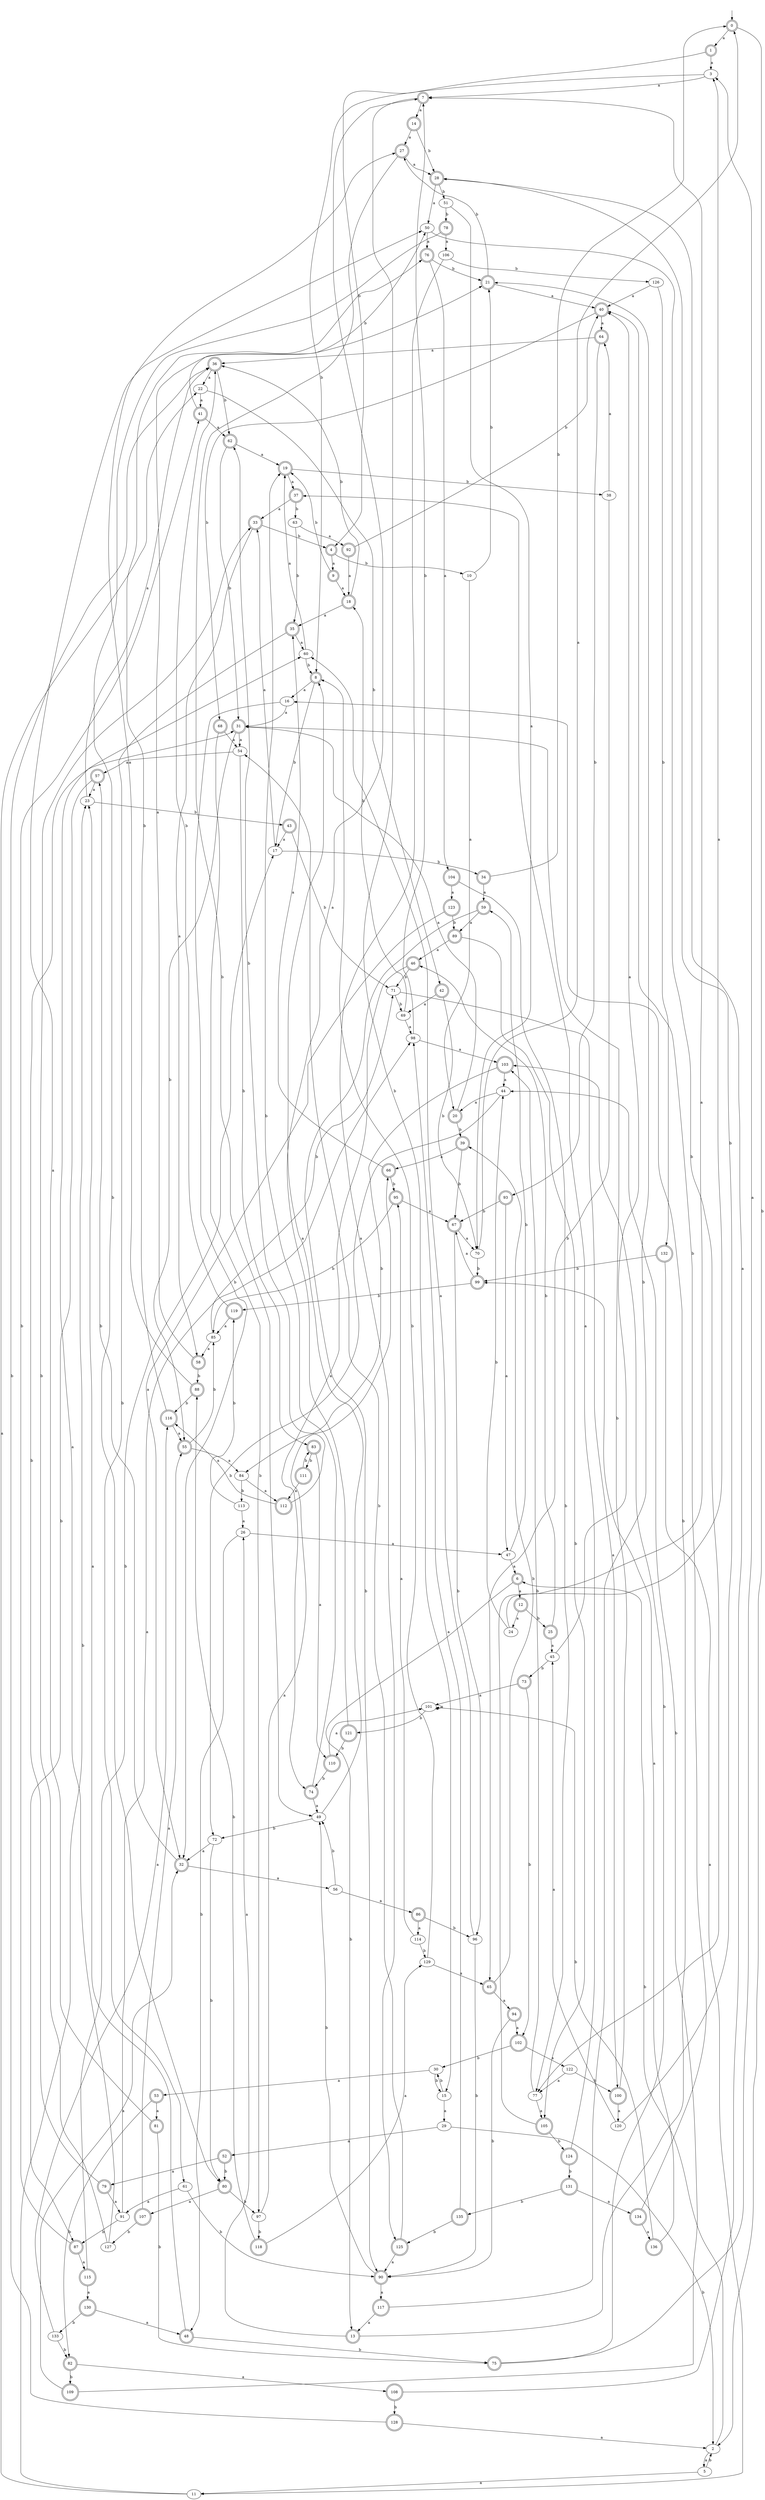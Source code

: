 digraph RandomDFA {
  __start0 [label="", shape=none];
  __start0 -> 0 [label=""];
  0 [shape=circle] [shape=doublecircle]
  0 -> 1 [label="a"]
  0 -> 2 [label="b"]
  1 [shape=doublecircle]
  1 -> 3 [label="a"]
  1 -> 4 [label="b"]
  2
  2 -> 5 [label="a"]
  2 -> 6 [label="b"]
  3
  3 -> 7 [label="a"]
  3 -> 8 [label="b"]
  4 [shape=doublecircle]
  4 -> 9 [label="a"]
  4 -> 10 [label="b"]
  5
  5 -> 11 [label="a"]
  5 -> 2 [label="b"]
  6 [shape=doublecircle]
  6 -> 12 [label="a"]
  6 -> 13 [label="b"]
  7 [shape=doublecircle]
  7 -> 14 [label="a"]
  7 -> 15 [label="b"]
  8 [shape=doublecircle]
  8 -> 16 [label="a"]
  8 -> 17 [label="b"]
  9 [shape=doublecircle]
  9 -> 18 [label="a"]
  9 -> 19 [label="b"]
  10
  10 -> 20 [label="a"]
  10 -> 21 [label="b"]
  11
  11 -> 22 [label="a"]
  11 -> 23 [label="b"]
  12 [shape=doublecircle]
  12 -> 24 [label="a"]
  12 -> 25 [label="b"]
  13 [shape=doublecircle]
  13 -> 26 [label="a"]
  13 -> 16 [label="b"]
  14 [shape=doublecircle]
  14 -> 27 [label="a"]
  14 -> 28 [label="b"]
  15
  15 -> 29 [label="a"]
  15 -> 30 [label="b"]
  16
  16 -> 31 [label="a"]
  16 -> 32 [label="b"]
  17
  17 -> 33 [label="a"]
  17 -> 34 [label="b"]
  18 [shape=doublecircle]
  18 -> 35 [label="a"]
  18 -> 36 [label="b"]
  19 [shape=doublecircle]
  19 -> 37 [label="a"]
  19 -> 38 [label="b"]
  20 [shape=doublecircle]
  20 -> 31 [label="a"]
  20 -> 39 [label="b"]
  21 [shape=doublecircle]
  21 -> 40 [label="a"]
  21 -> 27 [label="b"]
  22
  22 -> 41 [label="a"]
  22 -> 42 [label="b"]
  23
  23 -> 36 [label="a"]
  23 -> 43 [label="b"]
  24
  24 -> 3 [label="a"]
  24 -> 44 [label="b"]
  25 [shape=doublecircle]
  25 -> 45 [label="a"]
  25 -> 46 [label="b"]
  26
  26 -> 47 [label="a"]
  26 -> 48 [label="b"]
  27 [shape=doublecircle]
  27 -> 28 [label="a"]
  27 -> 49 [label="b"]
  28 [shape=doublecircle]
  28 -> 50 [label="a"]
  28 -> 51 [label="b"]
  29
  29 -> 52 [label="a"]
  29 -> 2 [label="b"]
  30
  30 -> 53 [label="a"]
  30 -> 15 [label="b"]
  31 [shape=doublecircle]
  31 -> 54 [label="a"]
  31 -> 55 [label="b"]
  32 [shape=doublecircle]
  32 -> 56 [label="a"]
  32 -> 57 [label="b"]
  33 [shape=doublecircle]
  33 -> 58 [label="a"]
  33 -> 4 [label="b"]
  34 [shape=doublecircle]
  34 -> 59 [label="a"]
  34 -> 0 [label="b"]
  35 [shape=doublecircle]
  35 -> 60 [label="a"]
  35 -> 61 [label="b"]
  36 [shape=doublecircle]
  36 -> 22 [label="a"]
  36 -> 62 [label="b"]
  37 [shape=doublecircle]
  37 -> 33 [label="a"]
  37 -> 63 [label="b"]
  38
  38 -> 64 [label="a"]
  38 -> 65 [label="b"]
  39 [shape=doublecircle]
  39 -> 66 [label="a"]
  39 -> 67 [label="b"]
  40 [shape=doublecircle]
  40 -> 64 [label="a"]
  40 -> 68 [label="b"]
  41 [shape=doublecircle]
  41 -> 62 [label="a"]
  41 -> 50 [label="b"]
  42 [shape=doublecircle]
  42 -> 69 [label="a"]
  42 -> 70 [label="b"]
  43 [shape=doublecircle]
  43 -> 17 [label="a"]
  43 -> 71 [label="b"]
  44
  44 -> 20 [label="a"]
  44 -> 72 [label="b"]
  45
  45 -> 40 [label="a"]
  45 -> 73 [label="b"]
  46 [shape=doublecircle]
  46 -> 74 [label="a"]
  46 -> 71 [label="b"]
  47
  47 -> 6 [label="a"]
  47 -> 59 [label="b"]
  48 [shape=doublecircle]
  48 -> 23 [label="a"]
  48 -> 75 [label="b"]
  49
  49 -> 8 [label="a"]
  49 -> 72 [label="b"]
  50
  50 -> 76 [label="a"]
  50 -> 77 [label="b"]
  51
  51 -> 70 [label="a"]
  51 -> 78 [label="b"]
  52 [shape=doublecircle]
  52 -> 79 [label="a"]
  52 -> 80 [label="b"]
  53 [shape=doublecircle]
  53 -> 81 [label="a"]
  53 -> 82 [label="b"]
  54
  54 -> 57 [label="a"]
  54 -> 83 [label="b"]
  55 [shape=doublecircle]
  55 -> 84 [label="a"]
  55 -> 85 [label="b"]
  56
  56 -> 86 [label="a"]
  56 -> 49 [label="b"]
  57 [shape=doublecircle]
  57 -> 23 [label="a"]
  57 -> 87 [label="b"]
  58 [shape=doublecircle]
  58 -> 21 [label="a"]
  58 -> 88 [label="b"]
  59 [shape=doublecircle]
  59 -> 89 [label="a"]
  59 -> 90 [label="b"]
  60
  60 -> 19 [label="a"]
  60 -> 8 [label="b"]
  61
  61 -> 91 [label="a"]
  61 -> 90 [label="b"]
  62 [shape=doublecircle]
  62 -> 19 [label="a"]
  62 -> 31 [label="b"]
  63
  63 -> 92 [label="a"]
  63 -> 35 [label="b"]
  64 [shape=doublecircle]
  64 -> 36 [label="a"]
  64 -> 93 [label="b"]
  65 [shape=doublecircle]
  65 -> 94 [label="a"]
  65 -> 39 [label="b"]
  66 [shape=doublecircle]
  66 -> 35 [label="a"]
  66 -> 95 [label="b"]
  67 [shape=doublecircle]
  67 -> 70 [label="a"]
  67 -> 96 [label="b"]
  68 [shape=doublecircle]
  68 -> 54 [label="a"]
  68 -> 97 [label="b"]
  69
  69 -> 98 [label="a"]
  69 -> 18 [label="b"]
  70
  70 -> 0 [label="a"]
  70 -> 99 [label="b"]
  71
  71 -> 100 [label="a"]
  71 -> 69 [label="b"]
  72
  72 -> 32 [label="a"]
  72 -> 80 [label="b"]
  73 [shape=doublecircle]
  73 -> 101 [label="a"]
  73 -> 102 [label="b"]
  74 [shape=doublecircle]
  74 -> 49 [label="a"]
  74 -> 19 [label="b"]
  75 [shape=doublecircle]
  75 -> 3 [label="a"]
  75 -> 103 [label="b"]
  76 [shape=doublecircle]
  76 -> 104 [label="a"]
  76 -> 21 [label="b"]
  77
  77 -> 105 [label="a"]
  77 -> 103 [label="b"]
  78 [shape=doublecircle]
  78 -> 106 [label="a"]
  78 -> 80 [label="b"]
  79 [shape=doublecircle]
  79 -> 91 [label="a"]
  79 -> 31 [label="b"]
  80 [shape=doublecircle]
  80 -> 107 [label="a"]
  80 -> 97 [label="b"]
  81 [shape=doublecircle]
  81 -> 50 [label="a"]
  81 -> 75 [label="b"]
  82 [shape=doublecircle]
  82 -> 108 [label="a"]
  82 -> 109 [label="b"]
  83 [shape=doublecircle]
  83 -> 110 [label="a"]
  83 -> 111 [label="b"]
  84
  84 -> 112 [label="a"]
  84 -> 113 [label="b"]
  85
  85 -> 58 [label="a"]
  85 -> 71 [label="b"]
  86 [shape=doublecircle]
  86 -> 114 [label="a"]
  86 -> 96 [label="b"]
  87 [shape=doublecircle]
  87 -> 115 [label="a"]
  87 -> 41 [label="b"]
  88 [shape=doublecircle]
  88 -> 27 [label="a"]
  88 -> 116 [label="b"]
  89 [shape=doublecircle]
  89 -> 46 [label="a"]
  89 -> 105 [label="b"]
  90 [shape=doublecircle]
  90 -> 117 [label="a"]
  90 -> 49 [label="b"]
  91
  91 -> 98 [label="a"]
  91 -> 87 [label="b"]
  92 [shape=doublecircle]
  92 -> 18 [label="a"]
  92 -> 40 [label="b"]
  93 [shape=doublecircle]
  93 -> 47 [label="a"]
  93 -> 67 [label="b"]
  94 [shape=doublecircle]
  94 -> 102 [label="a"]
  94 -> 90 [label="b"]
  95 [shape=doublecircle]
  95 -> 67 [label="a"]
  95 -> 85 [label="b"]
  96
  96 -> 60 [label="a"]
  96 -> 90 [label="b"]
  97
  97 -> 66 [label="a"]
  97 -> 118 [label="b"]
  98
  98 -> 103 [label="a"]
  98 -> 7 [label="b"]
  99 [shape=doublecircle]
  99 -> 67 [label="a"]
  99 -> 119 [label="b"]
  100 [shape=doublecircle]
  100 -> 120 [label="a"]
  100 -> 31 [label="b"]
  101
  101 -> 101 [label="a"]
  101 -> 121 [label="b"]
  102 [shape=doublecircle]
  102 -> 122 [label="a"]
  102 -> 30 [label="b"]
  103 [shape=doublecircle]
  103 -> 44 [label="a"]
  103 -> 84 [label="b"]
  104 [shape=doublecircle]
  104 -> 123 [label="a"]
  104 -> 77 [label="b"]
  105 [shape=doublecircle]
  105 -> 7 [label="a"]
  105 -> 124 [label="b"]
  106
  106 -> 125 [label="a"]
  106 -> 126 [label="b"]
  107 [shape=doublecircle]
  107 -> 55 [label="a"]
  107 -> 127 [label="b"]
  108 [shape=doublecircle]
  108 -> 28 [label="a"]
  108 -> 128 [label="b"]
  109 [shape=doublecircle]
  109 -> 32 [label="a"]
  109 -> 44 [label="b"]
  110 [shape=doublecircle]
  110 -> 101 [label="a"]
  110 -> 74 [label="b"]
  111 [shape=doublecircle]
  111 -> 112 [label="a"]
  111 -> 83 [label="b"]
  112 [shape=doublecircle]
  112 -> 116 [label="a"]
  112 -> 62 [label="b"]
  113
  113 -> 26 [label="a"]
  113 -> 119 [label="b"]
  114
  114 -> 95 [label="a"]
  114 -> 129 [label="b"]
  115 [shape=doublecircle]
  115 -> 130 [label="a"]
  115 -> 17 [label="b"]
  116 [shape=doublecircle]
  116 -> 55 [label="a"]
  116 -> 76 [label="b"]
  117 [shape=doublecircle]
  117 -> 13 [label="a"]
  117 -> 21 [label="b"]
  118 [shape=doublecircle]
  118 -> 129 [label="a"]
  118 -> 88 [label="b"]
  119 [shape=doublecircle]
  119 -> 85 [label="a"]
  119 -> 36 [label="b"]
  120
  120 -> 45 [label="a"]
  120 -> 28 [label="b"]
  121 [shape=doublecircle]
  121 -> 7 [label="a"]
  121 -> 110 [label="b"]
  122
  122 -> 77 [label="a"]
  122 -> 100 [label="b"]
  123 [shape=doublecircle]
  123 -> 32 [label="a"]
  123 -> 89 [label="b"]
  124 [shape=doublecircle]
  124 -> 37 [label="a"]
  124 -> 131 [label="b"]
  125 [shape=doublecircle]
  125 -> 90 [label="a"]
  125 -> 54 [label="b"]
  126
  126 -> 40 [label="a"]
  126 -> 132 [label="b"]
  127
  127 -> 60 [label="a"]
  127 -> 33 [label="b"]
  128 [shape=doublecircle]
  128 -> 2 [label="a"]
  128 -> 36 [label="b"]
  129
  129 -> 65 [label="a"]
  129 -> 8 [label="b"]
  130 [shape=doublecircle]
  130 -> 48 [label="a"]
  130 -> 133 [label="b"]
  131 [shape=doublecircle]
  131 -> 134 [label="a"]
  131 -> 135 [label="b"]
  132 [shape=doublecircle]
  132 -> 11 [label="a"]
  132 -> 99 [label="b"]
  133
  133 -> 116 [label="a"]
  133 -> 82 [label="b"]
  134 [shape=doublecircle]
  134 -> 136 [label="a"]
  134 -> 40 [label="b"]
  135 [shape=doublecircle]
  135 -> 98 [label="a"]
  135 -> 125 [label="b"]
  136 [shape=doublecircle]
  136 -> 99 [label="a"]
  136 -> 101 [label="b"]
}
